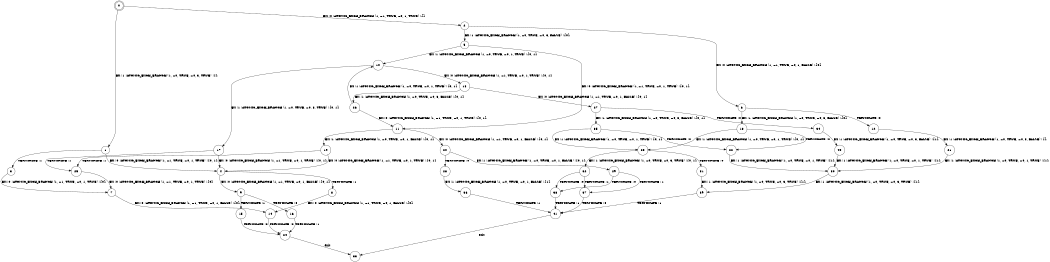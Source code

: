 digraph BCG {
size = "7, 10.5";
center = TRUE;
node [shape = circle];
0 [peripheries = 2];
0 -> 1 [label = "EX !1 !ATOMIC_EXCH_BRANCH (1, +0, TRUE, +0, 3, TRUE) !{}"];
0 -> 2 [label = "EX !0 !ATOMIC_EXCH_BRANCH (1, +1, TRUE, +0, 1, TRUE) !{}"];
1 -> 3 [label = "TERMINATE !1"];
1 -> 4 [label = "EX !0 !ATOMIC_EXCH_BRANCH (1, +1, TRUE, +0, 1, TRUE) !{0, 1}"];
2 -> 5 [label = "EX !1 !ATOMIC_EXCH_BRANCH (1, +0, TRUE, +0, 3, FALSE) !{0}"];
2 -> 6 [label = "EX !0 !ATOMIC_EXCH_BRANCH (1, +1, TRUE, +0, 1, FALSE) !{0}"];
3 -> 7 [label = "EX !0 !ATOMIC_EXCH_BRANCH (1, +1, TRUE, +0, 1, TRUE) !{0}"];
4 -> 8 [label = "TERMINATE !1"];
4 -> 9 [label = "EX !0 !ATOMIC_EXCH_BRANCH (1, +1, TRUE, +0, 1, FALSE) !{0, 1}"];
5 -> 10 [label = "EX !1 !ATOMIC_EXCH_BRANCH (1, +0, TRUE, +0, 1, TRUE) !{0, 1}"];
5 -> 11 [label = "EX !0 !ATOMIC_EXCH_BRANCH (1, +1, TRUE, +0, 1, TRUE) !{0, 1}"];
6 -> 12 [label = "TERMINATE !0"];
6 -> 13 [label = "EX !1 !ATOMIC_EXCH_BRANCH (1, +0, TRUE, +0, 3, FALSE) !{0}"];
7 -> 14 [label = "EX !0 !ATOMIC_EXCH_BRANCH (1, +1, TRUE, +0, 1, FALSE) !{0}"];
8 -> 14 [label = "EX !0 !ATOMIC_EXCH_BRANCH (1, +1, TRUE, +0, 1, FALSE) !{0}"];
9 -> 15 [label = "TERMINATE !1"];
9 -> 16 [label = "TERMINATE !0"];
10 -> 17 [label = "EX !1 !ATOMIC_EXCH_BRANCH (1, +0, TRUE, +0, 3, TRUE) !{0, 1}"];
10 -> 18 [label = "EX !0 !ATOMIC_EXCH_BRANCH (1, +1, TRUE, +0, 1, TRUE) !{0, 1}"];
11 -> 19 [label = "EX !1 !ATOMIC_EXCH_BRANCH (1, +0, TRUE, +0, 1, FALSE) !{0, 1}"];
11 -> 20 [label = "EX !0 !ATOMIC_EXCH_BRANCH (1, +1, TRUE, +0, 1, FALSE) !{0, 1}"];
12 -> 21 [label = "EX !1 !ATOMIC_EXCH_BRANCH (1, +0, TRUE, +0, 3, FALSE) !{}"];
13 -> 22 [label = "TERMINATE !0"];
13 -> 23 [label = "EX !1 !ATOMIC_EXCH_BRANCH (1, +0, TRUE, +0, 1, TRUE) !{0, 1}"];
14 -> 24 [label = "TERMINATE !0"];
15 -> 24 [label = "TERMINATE !0"];
16 -> 24 [label = "TERMINATE !1"];
17 -> 25 [label = "TERMINATE !1"];
17 -> 4 [label = "EX !0 !ATOMIC_EXCH_BRANCH (1, +1, TRUE, +0, 1, TRUE) !{0, 1}"];
18 -> 26 [label = "EX !1 !ATOMIC_EXCH_BRANCH (1, +0, TRUE, +0, 3, FALSE) !{0, 1}"];
18 -> 27 [label = "EX !0 !ATOMIC_EXCH_BRANCH (1, +1, TRUE, +0, 1, FALSE) !{0, 1}"];
19 -> 25 [label = "TERMINATE !1"];
19 -> 4 [label = "EX !0 !ATOMIC_EXCH_BRANCH (1, +1, TRUE, +0, 1, TRUE) !{0, 1}"];
20 -> 28 [label = "TERMINATE !0"];
20 -> 29 [label = "EX !1 !ATOMIC_EXCH_BRANCH (1, +0, TRUE, +0, 1, FALSE) !{0, 1}"];
21 -> 30 [label = "EX !1 !ATOMIC_EXCH_BRANCH (1, +0, TRUE, +0, 1, TRUE) !{1}"];
22 -> 30 [label = "EX !1 !ATOMIC_EXCH_BRANCH (1, +0, TRUE, +0, 1, TRUE) !{1}"];
23 -> 31 [label = "TERMINATE !0"];
23 -> 32 [label = "EX !1 !ATOMIC_EXCH_BRANCH (1, +0, TRUE, +0, 3, TRUE) !{0, 1}"];
24 -> 33 [label = "exit"];
25 -> 7 [label = "EX !0 !ATOMIC_EXCH_BRANCH (1, +1, TRUE, +0, 1, TRUE) !{0}"];
26 -> 10 [label = "EX !1 !ATOMIC_EXCH_BRANCH (1, +0, TRUE, +0, 1, TRUE) !{0, 1}"];
26 -> 11 [label = "EX !0 !ATOMIC_EXCH_BRANCH (1, +1, TRUE, +0, 1, TRUE) !{0, 1}"];
27 -> 34 [label = "TERMINATE !0"];
27 -> 35 [label = "EX !1 !ATOMIC_EXCH_BRANCH (1, +0, TRUE, +0, 3, FALSE) !{0, 1}"];
28 -> 36 [label = "EX !1 !ATOMIC_EXCH_BRANCH (1, +0, TRUE, +0, 1, FALSE) !{1}"];
29 -> 37 [label = "TERMINATE !1"];
29 -> 38 [label = "TERMINATE !0"];
30 -> 39 [label = "EX !1 !ATOMIC_EXCH_BRANCH (1, +0, TRUE, +0, 3, TRUE) !{1}"];
31 -> 39 [label = "EX !1 !ATOMIC_EXCH_BRANCH (1, +0, TRUE, +0, 3, TRUE) !{1}"];
32 -> 37 [label = "TERMINATE !1"];
32 -> 38 [label = "TERMINATE !0"];
34 -> 40 [label = "EX !1 !ATOMIC_EXCH_BRANCH (1, +0, TRUE, +0, 3, FALSE) !{1}"];
35 -> 22 [label = "TERMINATE !0"];
35 -> 23 [label = "EX !1 !ATOMIC_EXCH_BRANCH (1, +0, TRUE, +0, 1, TRUE) !{0, 1}"];
36 -> 41 [label = "TERMINATE !1"];
37 -> 41 [label = "TERMINATE !0"];
38 -> 41 [label = "TERMINATE !1"];
39 -> 41 [label = "TERMINATE !1"];
40 -> 30 [label = "EX !1 !ATOMIC_EXCH_BRANCH (1, +0, TRUE, +0, 1, TRUE) !{1}"];
41 -> 33 [label = "exit"];
}
